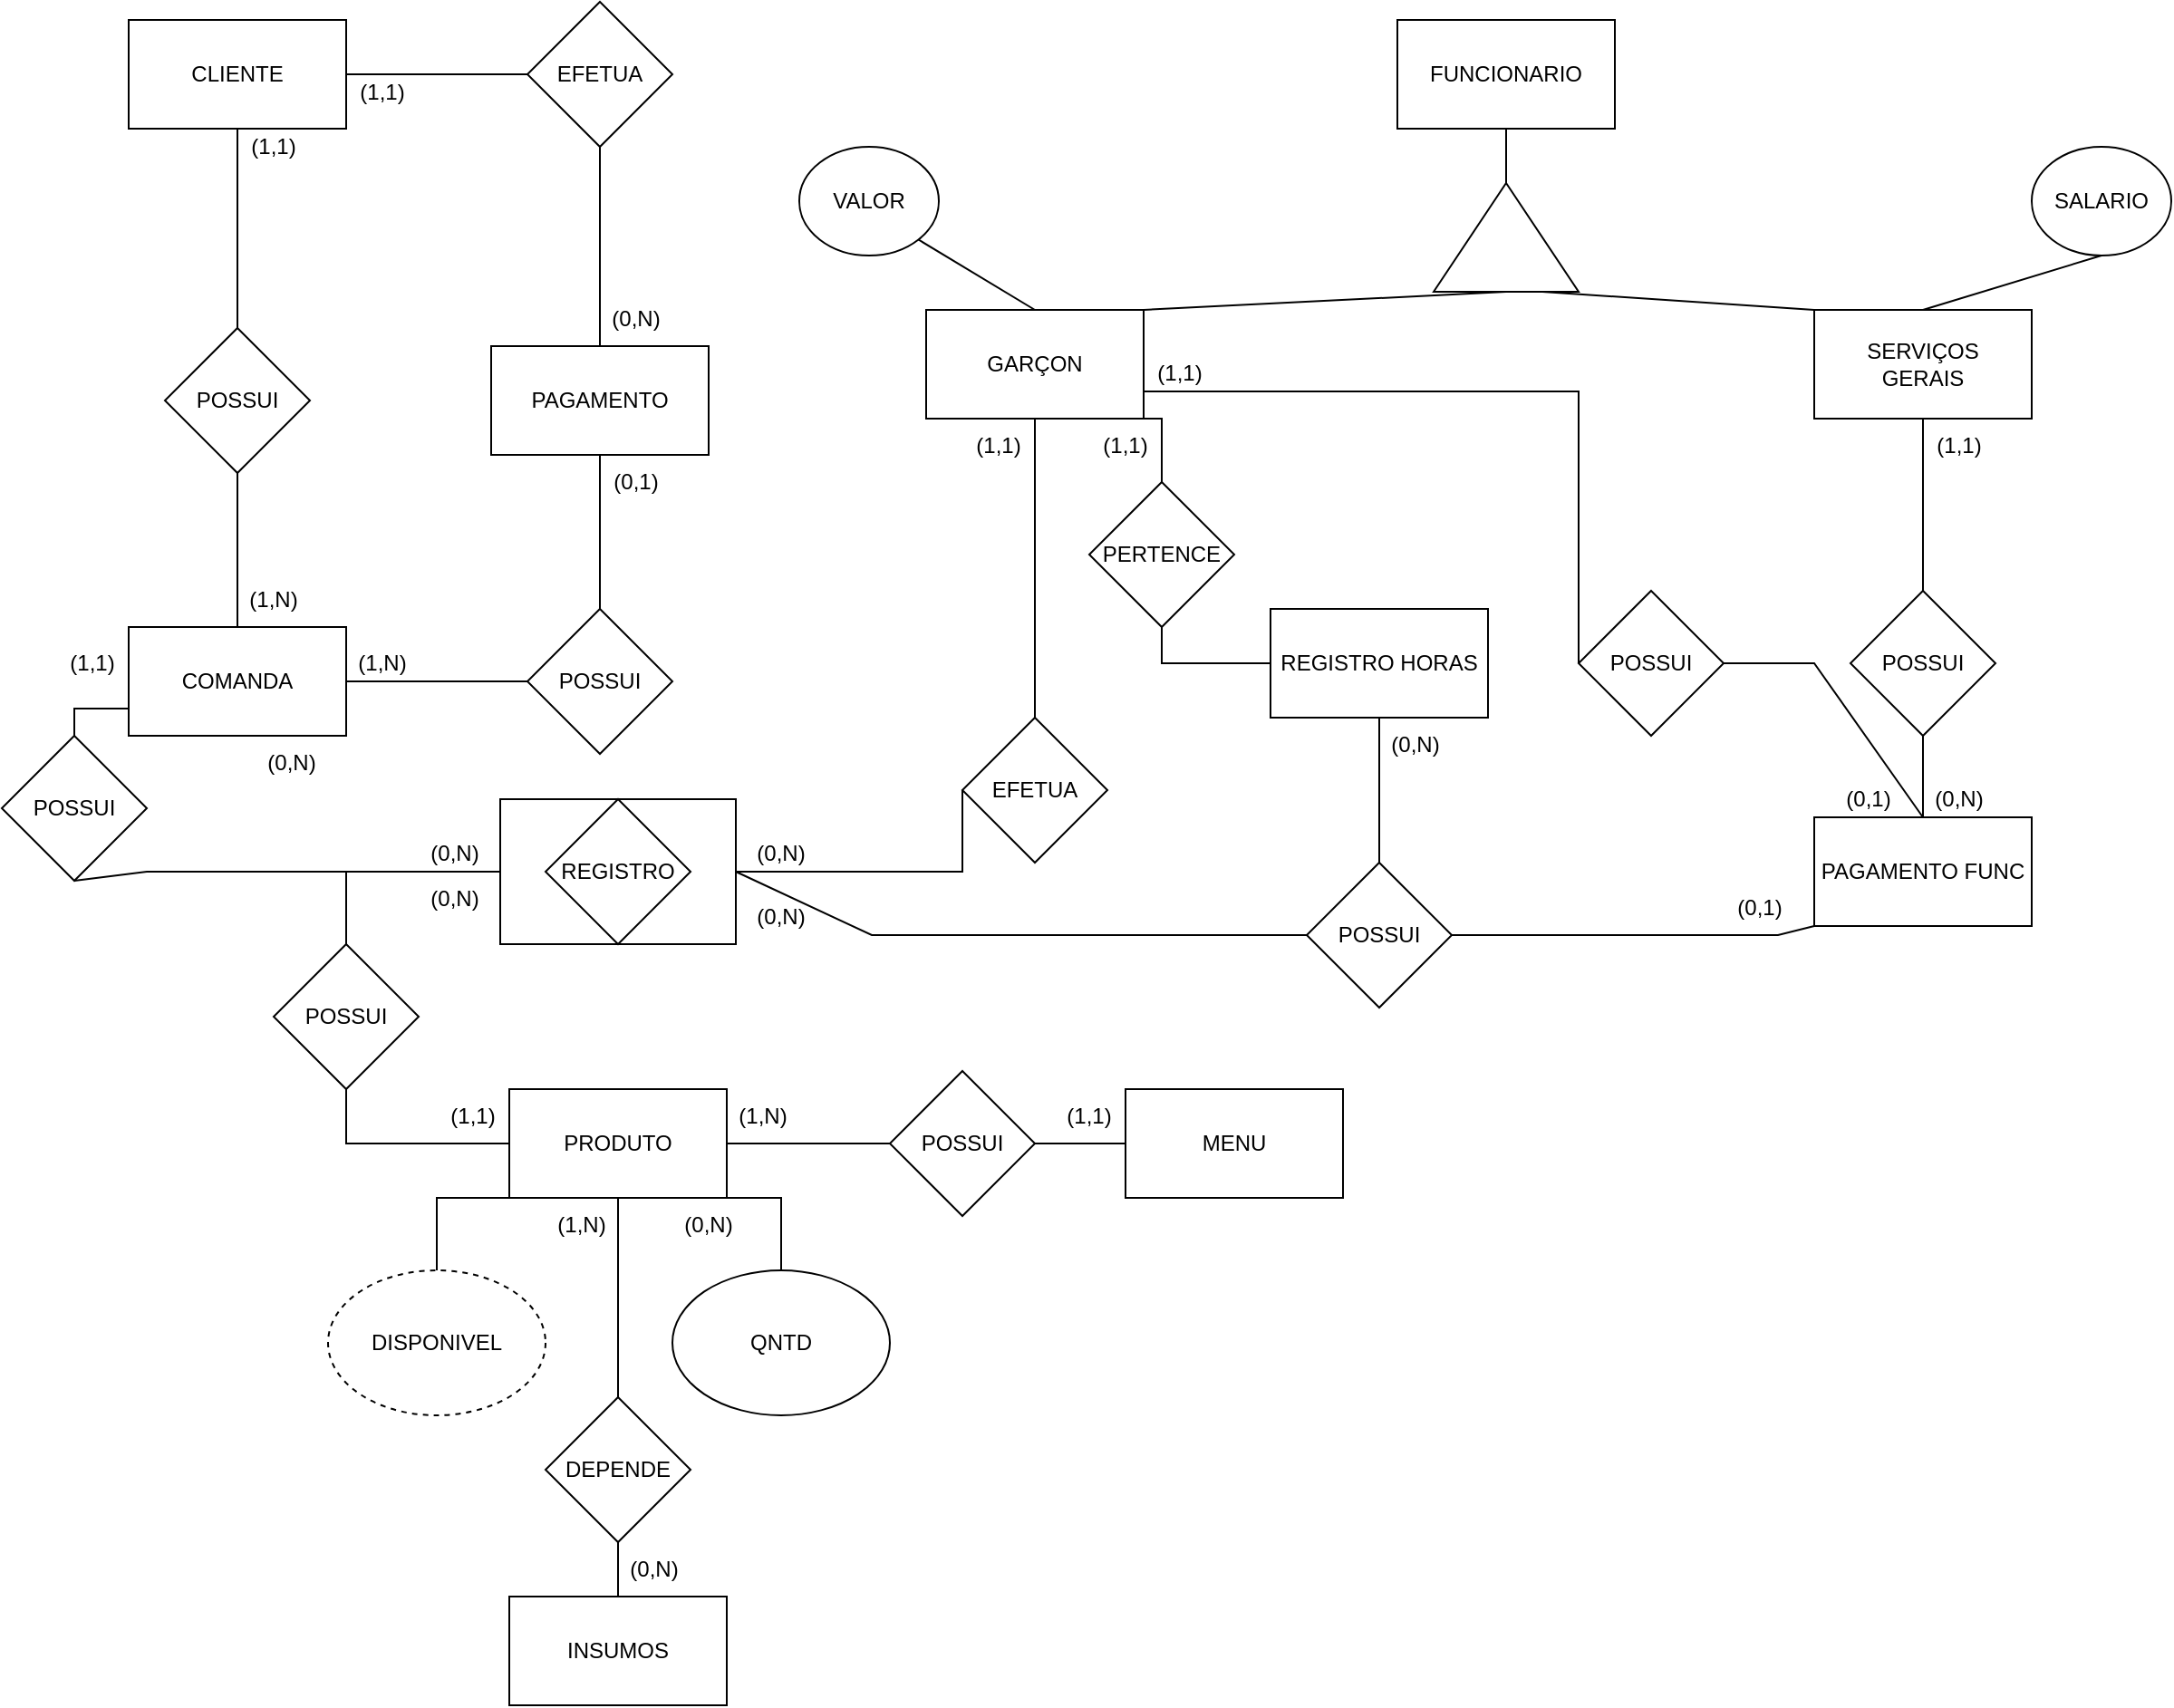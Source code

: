 <mxfile version="20.3.0" type="github">
  <diagram id="PmrCIkA7KPBPFYFiDcDI" name="Página-1">
    <mxGraphModel dx="2004" dy="1127" grid="1" gridSize="10" guides="1" tooltips="1" connect="1" arrows="1" fold="1" page="1" pageScale="1" pageWidth="827" pageHeight="1169" math="0" shadow="0">
      <root>
        <mxCell id="0" />
        <mxCell id="1" parent="0" />
        <mxCell id="CObCKITNYydoJICtjVox-1" value="CLIENTE" style="rounded=0;whiteSpace=wrap;html=1;" parent="1" vertex="1">
          <mxGeometry x="350" y="220" width="120" height="60" as="geometry" />
        </mxCell>
        <mxCell id="CObCKITNYydoJICtjVox-2" value="EFETUA" style="rhombus;whiteSpace=wrap;html=1;" parent="1" vertex="1">
          <mxGeometry x="570" y="210" width="80" height="80" as="geometry" />
        </mxCell>
        <mxCell id="CObCKITNYydoJICtjVox-3" value="POSSUI" style="rhombus;whiteSpace=wrap;html=1;" parent="1" vertex="1">
          <mxGeometry x="370" y="390" width="80" height="80" as="geometry" />
        </mxCell>
        <mxCell id="CObCKITNYydoJICtjVox-4" value="COMANDA" style="rounded=0;whiteSpace=wrap;html=1;" parent="1" vertex="1">
          <mxGeometry x="350" y="555" width="120" height="60" as="geometry" />
        </mxCell>
        <mxCell id="CObCKITNYydoJICtjVox-5" value="PAGAMENTO" style="rounded=0;whiteSpace=wrap;html=1;" parent="1" vertex="1">
          <mxGeometry x="550" y="400" width="120" height="60" as="geometry" />
        </mxCell>
        <mxCell id="CObCKITNYydoJICtjVox-6" value="POSSUI" style="rhombus;whiteSpace=wrap;html=1;" parent="1" vertex="1">
          <mxGeometry x="570" y="545" width="80" height="80" as="geometry" />
        </mxCell>
        <mxCell id="CObCKITNYydoJICtjVox-7" value="FUNCIONARIO" style="rounded=0;whiteSpace=wrap;html=1;" parent="1" vertex="1">
          <mxGeometry x="1050" y="220" width="120" height="60" as="geometry" />
        </mxCell>
        <mxCell id="CObCKITNYydoJICtjVox-8" value="" style="triangle;whiteSpace=wrap;html=1;rotation=-90;" parent="1" vertex="1">
          <mxGeometry x="1080" y="300" width="60" height="80" as="geometry" />
        </mxCell>
        <mxCell id="CObCKITNYydoJICtjVox-9" value="GARÇON" style="rounded=0;whiteSpace=wrap;html=1;" parent="1" vertex="1">
          <mxGeometry x="790" y="380" width="120" height="60" as="geometry" />
        </mxCell>
        <mxCell id="CObCKITNYydoJICtjVox-10" value="SERVIÇOS&lt;br&gt;GERAIS" style="rounded=0;whiteSpace=wrap;html=1;" parent="1" vertex="1">
          <mxGeometry x="1280" y="380" width="120" height="60" as="geometry" />
        </mxCell>
        <mxCell id="CObCKITNYydoJICtjVox-11" value="POSSUI" style="rhombus;whiteSpace=wrap;html=1;" parent="1" vertex="1">
          <mxGeometry x="1300" y="535" width="80" height="80" as="geometry" />
        </mxCell>
        <mxCell id="CObCKITNYydoJICtjVox-12" value="PAGAMENTO FUNC" style="rounded=0;whiteSpace=wrap;html=1;" parent="1" vertex="1">
          <mxGeometry x="1280" y="660" width="120" height="60" as="geometry" />
        </mxCell>
        <mxCell id="CObCKITNYydoJICtjVox-14" value="POSSUI" style="rhombus;whiteSpace=wrap;html=1;" parent="1" vertex="1">
          <mxGeometry x="1150" y="535" width="80" height="80" as="geometry" />
        </mxCell>
        <mxCell id="CObCKITNYydoJICtjVox-16" value="REGISTRO HORAS" style="rounded=0;whiteSpace=wrap;html=1;" parent="1" vertex="1">
          <mxGeometry x="980" y="545" width="120" height="60" as="geometry" />
        </mxCell>
        <mxCell id="CObCKITNYydoJICtjVox-17" value="PERTENCE" style="rhombus;whiteSpace=wrap;html=1;" parent="1" vertex="1">
          <mxGeometry x="880" y="475" width="80" height="80" as="geometry" />
        </mxCell>
        <mxCell id="CObCKITNYydoJICtjVox-18" value="POSSUI" style="rhombus;whiteSpace=wrap;html=1;" parent="1" vertex="1">
          <mxGeometry x="1000" y="685" width="80" height="80" as="geometry" />
        </mxCell>
        <mxCell id="CObCKITNYydoJICtjVox-19" value="EFETUA" style="rhombus;whiteSpace=wrap;html=1;" parent="1" vertex="1">
          <mxGeometry x="810" y="605" width="80" height="80" as="geometry" />
        </mxCell>
        <mxCell id="CObCKITNYydoJICtjVox-20" value="" style="rounded=0;whiteSpace=wrap;html=1;" parent="1" vertex="1">
          <mxGeometry x="555" y="650" width="130" height="80" as="geometry" />
        </mxCell>
        <mxCell id="CObCKITNYydoJICtjVox-21" value="REGISTRO" style="rhombus;whiteSpace=wrap;html=1;rounded=0;" parent="1" vertex="1">
          <mxGeometry x="580" y="650" width="80" height="80" as="geometry" />
        </mxCell>
        <mxCell id="CObCKITNYydoJICtjVox-23" value="PRODUTO" style="rounded=0;whiteSpace=wrap;html=1;" parent="1" vertex="1">
          <mxGeometry x="560" y="810" width="120" height="60" as="geometry" />
        </mxCell>
        <mxCell id="CObCKITNYydoJICtjVox-25" value="POSSUI" style="rhombus;whiteSpace=wrap;html=1;" parent="1" vertex="1">
          <mxGeometry x="770" y="800" width="80" height="80" as="geometry" />
        </mxCell>
        <mxCell id="CObCKITNYydoJICtjVox-26" value="MENU" style="rounded=0;whiteSpace=wrap;html=1;" parent="1" vertex="1">
          <mxGeometry x="900" y="810" width="120" height="60" as="geometry" />
        </mxCell>
        <mxCell id="CObCKITNYydoJICtjVox-27" value="DISPONIVEL" style="ellipse;whiteSpace=wrap;html=1;dashed=1;" parent="1" vertex="1">
          <mxGeometry x="460" y="910" width="120" height="80" as="geometry" />
        </mxCell>
        <mxCell id="CObCKITNYydoJICtjVox-28" value="QNTD" style="ellipse;whiteSpace=wrap;html=1;" parent="1" vertex="1">
          <mxGeometry x="650" y="910" width="120" height="80" as="geometry" />
        </mxCell>
        <mxCell id="CObCKITNYydoJICtjVox-29" value="DEPENDE" style="rhombus;whiteSpace=wrap;html=1;" parent="1" vertex="1">
          <mxGeometry x="580" y="980" width="80" height="80" as="geometry" />
        </mxCell>
        <mxCell id="CObCKITNYydoJICtjVox-30" value="INSUMOS" style="rounded=0;whiteSpace=wrap;html=1;" parent="1" vertex="1">
          <mxGeometry x="560" y="1090" width="120" height="60" as="geometry" />
        </mxCell>
        <mxCell id="CObCKITNYydoJICtjVox-31" value="" style="endArrow=none;html=1;rounded=0;exitX=0.5;exitY=0;exitDx=0;exitDy=0;entryX=0.5;entryY=1;entryDx=0;entryDy=0;" parent="1" source="CObCKITNYydoJICtjVox-3" target="CObCKITNYydoJICtjVox-1" edge="1">
          <mxGeometry width="50" height="50" relative="1" as="geometry">
            <mxPoint x="530" y="410" as="sourcePoint" />
            <mxPoint x="580" y="360" as="targetPoint" />
          </mxGeometry>
        </mxCell>
        <mxCell id="CObCKITNYydoJICtjVox-32" value="" style="endArrow=none;html=1;rounded=0;exitX=0;exitY=0.5;exitDx=0;exitDy=0;entryX=1;entryY=0.5;entryDx=0;entryDy=0;" parent="1" source="CObCKITNYydoJICtjVox-2" target="CObCKITNYydoJICtjVox-1" edge="1">
          <mxGeometry width="50" height="50" relative="1" as="geometry">
            <mxPoint x="420" y="400" as="sourcePoint" />
            <mxPoint x="420" y="290" as="targetPoint" />
          </mxGeometry>
        </mxCell>
        <mxCell id="CObCKITNYydoJICtjVox-33" value="" style="endArrow=none;html=1;rounded=0;exitX=0.5;exitY=1;exitDx=0;exitDy=0;entryX=0.5;entryY=0;entryDx=0;entryDy=0;" parent="1" source="CObCKITNYydoJICtjVox-2" target="CObCKITNYydoJICtjVox-5" edge="1">
          <mxGeometry width="50" height="50" relative="1" as="geometry">
            <mxPoint x="430" y="410" as="sourcePoint" />
            <mxPoint x="430" y="300" as="targetPoint" />
          </mxGeometry>
        </mxCell>
        <mxCell id="CObCKITNYydoJICtjVox-34" value="" style="endArrow=none;html=1;rounded=0;exitX=0.5;exitY=0;exitDx=0;exitDy=0;entryX=0.5;entryY=1;entryDx=0;entryDy=0;" parent="1" source="CObCKITNYydoJICtjVox-4" target="CObCKITNYydoJICtjVox-3" edge="1">
          <mxGeometry width="50" height="50" relative="1" as="geometry">
            <mxPoint x="440" y="420" as="sourcePoint" />
            <mxPoint x="440" y="310" as="targetPoint" />
          </mxGeometry>
        </mxCell>
        <mxCell id="CObCKITNYydoJICtjVox-35" value="" style="endArrow=none;html=1;rounded=0;exitX=0.5;exitY=0;exitDx=0;exitDy=0;entryX=0.5;entryY=1;entryDx=0;entryDy=0;" parent="1" source="CObCKITNYydoJICtjVox-6" target="CObCKITNYydoJICtjVox-5" edge="1">
          <mxGeometry width="50" height="50" relative="1" as="geometry">
            <mxPoint x="420" y="565" as="sourcePoint" />
            <mxPoint x="420" y="480" as="targetPoint" />
          </mxGeometry>
        </mxCell>
        <mxCell id="CObCKITNYydoJICtjVox-36" value="" style="endArrow=none;html=1;rounded=0;exitX=0;exitY=0.5;exitDx=0;exitDy=0;entryX=1;entryY=0.5;entryDx=0;entryDy=0;" parent="1" source="CObCKITNYydoJICtjVox-6" target="CObCKITNYydoJICtjVox-4" edge="1">
          <mxGeometry width="50" height="50" relative="1" as="geometry">
            <mxPoint x="620" y="555" as="sourcePoint" />
            <mxPoint x="620" y="470" as="targetPoint" />
          </mxGeometry>
        </mxCell>
        <mxCell id="CObCKITNYydoJICtjVox-37" value="VALOR" style="ellipse;whiteSpace=wrap;html=1;" parent="1" vertex="1">
          <mxGeometry x="720" y="290" width="77" height="60" as="geometry" />
        </mxCell>
        <mxCell id="CObCKITNYydoJICtjVox-38" value="" style="endArrow=none;html=1;rounded=0;entryX=1;entryY=1;entryDx=0;entryDy=0;exitX=0.5;exitY=0;exitDx=0;exitDy=0;" parent="1" source="CObCKITNYydoJICtjVox-9" target="CObCKITNYydoJICtjVox-37" edge="1">
          <mxGeometry width="50" height="50" relative="1" as="geometry">
            <mxPoint x="670" y="520" as="sourcePoint" />
            <mxPoint x="720" y="470" as="targetPoint" />
          </mxGeometry>
        </mxCell>
        <mxCell id="CObCKITNYydoJICtjVox-39" value="" style="endArrow=none;html=1;rounded=0;entryX=0.5;entryY=1;entryDx=0;entryDy=0;exitX=0.5;exitY=0;exitDx=0;exitDy=0;" parent="1" source="CObCKITNYydoJICtjVox-19" target="CObCKITNYydoJICtjVox-9" edge="1">
          <mxGeometry width="50" height="50" relative="1" as="geometry">
            <mxPoint x="860" y="390" as="sourcePoint" />
            <mxPoint x="795.797" y="351.156" as="targetPoint" />
          </mxGeometry>
        </mxCell>
        <mxCell id="wETEtokrw9temY9SCEjw-1" value="" style="endArrow=none;html=1;rounded=0;entryX=0.5;entryY=1;entryDx=0;entryDy=0;" parent="1" source="CObCKITNYydoJICtjVox-8" target="CObCKITNYydoJICtjVox-7" edge="1">
          <mxGeometry width="50" height="50" relative="1" as="geometry">
            <mxPoint x="860" y="390" as="sourcePoint" />
            <mxPoint x="795.545" y="351.351" as="targetPoint" />
          </mxGeometry>
        </mxCell>
        <mxCell id="wETEtokrw9temY9SCEjw-2" value="" style="endArrow=none;html=1;rounded=0;entryX=1;entryY=1;entryDx=0;entryDy=0;exitX=0.5;exitY=0;exitDx=0;exitDy=0;" parent="1" source="CObCKITNYydoJICtjVox-17" target="CObCKITNYydoJICtjVox-9" edge="1">
          <mxGeometry width="50" height="50" relative="1" as="geometry">
            <mxPoint x="860" y="615" as="sourcePoint" />
            <mxPoint x="860" y="450" as="targetPoint" />
            <Array as="points">
              <mxPoint x="920" y="440" />
            </Array>
          </mxGeometry>
        </mxCell>
        <mxCell id="wETEtokrw9temY9SCEjw-3" value="" style="endArrow=none;html=1;rounded=0;entryX=0;entryY=0.5;entryDx=0;entryDy=0;exitX=0.5;exitY=1;exitDx=0;exitDy=0;" parent="1" source="CObCKITNYydoJICtjVox-17" target="CObCKITNYydoJICtjVox-16" edge="1">
          <mxGeometry width="50" height="50" relative="1" as="geometry">
            <mxPoint x="930" y="485" as="sourcePoint" />
            <mxPoint x="920" y="450" as="targetPoint" />
            <Array as="points">
              <mxPoint x="920" y="575" />
            </Array>
          </mxGeometry>
        </mxCell>
        <mxCell id="wETEtokrw9temY9SCEjw-4" value="" style="endArrow=none;html=1;rounded=0;entryX=0;entryY=0.5;entryDx=0;entryDy=0;exitX=1;exitY=0;exitDx=0;exitDy=0;" parent="1" source="CObCKITNYydoJICtjVox-9" target="CObCKITNYydoJICtjVox-8" edge="1">
          <mxGeometry width="50" height="50" relative="1" as="geometry">
            <mxPoint x="860" y="390" as="sourcePoint" />
            <mxPoint x="795.545" y="351.351" as="targetPoint" />
          </mxGeometry>
        </mxCell>
        <mxCell id="wETEtokrw9temY9SCEjw-5" value="" style="endArrow=none;html=1;rounded=0;entryX=0;entryY=0;entryDx=0;entryDy=0;exitX=0;exitY=0.75;exitDx=0;exitDy=0;" parent="1" source="CObCKITNYydoJICtjVox-8" target="CObCKITNYydoJICtjVox-10" edge="1">
          <mxGeometry width="50" height="50" relative="1" as="geometry">
            <mxPoint x="920" y="390" as="sourcePoint" />
            <mxPoint x="1120" y="380" as="targetPoint" />
          </mxGeometry>
        </mxCell>
        <mxCell id="wETEtokrw9temY9SCEjw-6" value="" style="endArrow=none;html=1;rounded=0;entryX=0.5;entryY=0;entryDx=0;entryDy=0;exitX=0.5;exitY=1;exitDx=0;exitDy=0;" parent="1" source="CObCKITNYydoJICtjVox-10" target="CObCKITNYydoJICtjVox-11" edge="1">
          <mxGeometry width="50" height="50" relative="1" as="geometry">
            <mxPoint x="1140" y="380" as="sourcePoint" />
            <mxPoint x="1290" y="390" as="targetPoint" />
          </mxGeometry>
        </mxCell>
        <mxCell id="wETEtokrw9temY9SCEjw-7" value="" style="endArrow=none;html=1;rounded=0;entryX=0.5;entryY=0;entryDx=0;entryDy=0;exitX=0.5;exitY=1;exitDx=0;exitDy=0;" parent="1" source="CObCKITNYydoJICtjVox-11" target="CObCKITNYydoJICtjVox-12" edge="1">
          <mxGeometry width="50" height="50" relative="1" as="geometry">
            <mxPoint x="1350" y="450" as="sourcePoint" />
            <mxPoint x="1350" y="545" as="targetPoint" />
          </mxGeometry>
        </mxCell>
        <mxCell id="wETEtokrw9temY9SCEjw-8" value="" style="endArrow=none;html=1;rounded=0;entryX=0.5;entryY=0;entryDx=0;entryDy=0;exitX=1;exitY=0.5;exitDx=0;exitDy=0;" parent="1" source="CObCKITNYydoJICtjVox-14" target="CObCKITNYydoJICtjVox-12" edge="1">
          <mxGeometry width="50" height="50" relative="1" as="geometry">
            <mxPoint x="1350" y="625" as="sourcePoint" />
            <mxPoint x="1350" y="670" as="targetPoint" />
            <Array as="points">
              <mxPoint x="1280" y="575" />
            </Array>
          </mxGeometry>
        </mxCell>
        <mxCell id="wETEtokrw9temY9SCEjw-9" value="" style="endArrow=none;html=1;rounded=0;entryX=0;entryY=0.5;entryDx=0;entryDy=0;exitX=1;exitY=0.75;exitDx=0;exitDy=0;" parent="1" source="CObCKITNYydoJICtjVox-9" target="CObCKITNYydoJICtjVox-14" edge="1">
          <mxGeometry width="50" height="50" relative="1" as="geometry">
            <mxPoint x="1240" y="585" as="sourcePoint" />
            <mxPoint x="1350" y="670" as="targetPoint" />
            <Array as="points">
              <mxPoint x="1150" y="425" />
            </Array>
          </mxGeometry>
        </mxCell>
        <mxCell id="wETEtokrw9temY9SCEjw-10" value="" style="endArrow=none;html=1;rounded=0;entryX=0.5;entryY=0;entryDx=0;entryDy=0;exitX=0.5;exitY=1;exitDx=0;exitDy=0;" parent="1" source="CObCKITNYydoJICtjVox-16" target="CObCKITNYydoJICtjVox-18" edge="1">
          <mxGeometry width="50" height="50" relative="1" as="geometry">
            <mxPoint x="930" y="565" as="sourcePoint" />
            <mxPoint x="990" y="585" as="targetPoint" />
            <Array as="points" />
          </mxGeometry>
        </mxCell>
        <mxCell id="wETEtokrw9temY9SCEjw-11" value="" style="endArrow=none;html=1;rounded=0;entryX=1;entryY=0.5;entryDx=0;entryDy=0;exitX=0;exitY=1;exitDx=0;exitDy=0;" parent="1" source="CObCKITNYydoJICtjVox-12" target="CObCKITNYydoJICtjVox-18" edge="1">
          <mxGeometry width="50" height="50" relative="1" as="geometry">
            <mxPoint x="1050" y="615" as="sourcePoint" />
            <mxPoint x="1050" y="695" as="targetPoint" />
            <Array as="points">
              <mxPoint x="1260" y="725" />
            </Array>
          </mxGeometry>
        </mxCell>
        <mxCell id="wETEtokrw9temY9SCEjw-12" value="" style="endArrow=none;html=1;rounded=0;entryX=0;entryY=0.5;entryDx=0;entryDy=0;exitX=1;exitY=0.5;exitDx=0;exitDy=0;" parent="1" source="CObCKITNYydoJICtjVox-25" target="CObCKITNYydoJICtjVox-26" edge="1">
          <mxGeometry width="50" height="50" relative="1" as="geometry">
            <mxPoint x="1060" y="840" as="sourcePoint" />
            <mxPoint x="1050" y="695" as="targetPoint" />
            <Array as="points" />
          </mxGeometry>
        </mxCell>
        <mxCell id="wETEtokrw9temY9SCEjw-13" value="" style="endArrow=none;html=1;rounded=0;entryX=0;entryY=0.5;entryDx=0;entryDy=0;exitX=1;exitY=0.5;exitDx=0;exitDy=0;" parent="1" source="CObCKITNYydoJICtjVox-20" target="CObCKITNYydoJICtjVox-18" edge="1">
          <mxGeometry width="50" height="50" relative="1" as="geometry">
            <mxPoint x="1050" y="615" as="sourcePoint" />
            <mxPoint x="1050" y="695" as="targetPoint" />
            <Array as="points">
              <mxPoint x="760" y="725" />
            </Array>
          </mxGeometry>
        </mxCell>
        <mxCell id="wETEtokrw9temY9SCEjw-14" value="" style="endArrow=none;html=1;rounded=0;entryX=0;entryY=0.5;entryDx=0;entryDy=0;exitX=1;exitY=0.5;exitDx=0;exitDy=0;" parent="1" source="CObCKITNYydoJICtjVox-20" target="CObCKITNYydoJICtjVox-19" edge="1">
          <mxGeometry width="50" height="50" relative="1" as="geometry">
            <mxPoint x="695" y="700" as="sourcePoint" />
            <mxPoint x="1010" y="735" as="targetPoint" />
            <Array as="points">
              <mxPoint x="810" y="690" />
            </Array>
          </mxGeometry>
        </mxCell>
        <mxCell id="wETEtokrw9temY9SCEjw-16" value="POSSUI" style="rhombus;whiteSpace=wrap;html=1;" parent="1" vertex="1">
          <mxGeometry x="430" y="730" width="80" height="80" as="geometry" />
        </mxCell>
        <mxCell id="wETEtokrw9temY9SCEjw-17" value="" style="endArrow=none;html=1;rounded=0;entryX=0.5;entryY=1;entryDx=0;entryDy=0;exitX=0;exitY=0.5;exitDx=0;exitDy=0;" parent="1" source="CObCKITNYydoJICtjVox-23" target="wETEtokrw9temY9SCEjw-16" edge="1">
          <mxGeometry width="50" height="50" relative="1" as="geometry">
            <mxPoint x="560" y="870" as="sourcePoint" />
            <mxPoint x="610" y="820" as="targetPoint" />
            <Array as="points">
              <mxPoint x="470" y="840" />
            </Array>
          </mxGeometry>
        </mxCell>
        <mxCell id="wETEtokrw9temY9SCEjw-18" value="" style="endArrow=none;html=1;rounded=0;entryX=0.5;entryY=0;entryDx=0;entryDy=0;exitX=0;exitY=0.5;exitDx=0;exitDy=0;" parent="1" source="CObCKITNYydoJICtjVox-20" target="wETEtokrw9temY9SCEjw-16" edge="1">
          <mxGeometry width="50" height="50" relative="1" as="geometry">
            <mxPoint x="570" y="850" as="sourcePoint" />
            <mxPoint x="480" y="820" as="targetPoint" />
            <Array as="points">
              <mxPoint x="470" y="690" />
            </Array>
          </mxGeometry>
        </mxCell>
        <mxCell id="wETEtokrw9temY9SCEjw-19" value="" style="endArrow=none;html=1;rounded=0;entryX=0.5;entryY=0;entryDx=0;entryDy=0;exitX=0.5;exitY=1;exitDx=0;exitDy=0;" parent="1" source="CObCKITNYydoJICtjVox-23" target="CObCKITNYydoJICtjVox-29" edge="1">
          <mxGeometry width="50" height="50" relative="1" as="geometry">
            <mxPoint x="570" y="850" as="sourcePoint" />
            <mxPoint x="480" y="820" as="targetPoint" />
            <Array as="points" />
          </mxGeometry>
        </mxCell>
        <mxCell id="wETEtokrw9temY9SCEjw-20" value="" style="endArrow=none;html=1;rounded=0;entryX=0.5;entryY=0;entryDx=0;entryDy=0;" parent="1" target="CObCKITNYydoJICtjVox-30" edge="1">
          <mxGeometry width="50" height="50" relative="1" as="geometry">
            <mxPoint x="620" y="1060" as="sourcePoint" />
            <mxPoint x="630" y="990" as="targetPoint" />
            <Array as="points" />
          </mxGeometry>
        </mxCell>
        <mxCell id="hcrHd8jyvA54nOggXudU-1" value="" style="endArrow=none;html=1;rounded=0;exitX=0;exitY=1;exitDx=0;exitDy=0;" edge="1" parent="1" source="CObCKITNYydoJICtjVox-23">
          <mxGeometry width="50" height="50" relative="1" as="geometry">
            <mxPoint x="580" y="920" as="sourcePoint" />
            <mxPoint x="520" y="910" as="targetPoint" />
            <Array as="points">
              <mxPoint x="520" y="870" />
            </Array>
          </mxGeometry>
        </mxCell>
        <mxCell id="hcrHd8jyvA54nOggXudU-2" value="" style="endArrow=none;html=1;rounded=0;exitX=0.667;exitY=0;exitDx=0;exitDy=0;entryX=0.5;entryY=0;entryDx=0;entryDy=0;exitPerimeter=0;" edge="1" parent="1" source="hcrHd8jyvA54nOggXudU-27" target="CObCKITNYydoJICtjVox-28">
          <mxGeometry width="50" height="50" relative="1" as="geometry">
            <mxPoint x="630" y="1100" as="sourcePoint" />
            <mxPoint x="530" y="1000" as="targetPoint" />
            <Array as="points">
              <mxPoint x="710" y="870" />
            </Array>
          </mxGeometry>
        </mxCell>
        <mxCell id="hcrHd8jyvA54nOggXudU-3" value="" style="endArrow=none;html=1;rounded=0;exitX=1;exitY=0.5;exitDx=0;exitDy=0;" edge="1" parent="1" source="CObCKITNYydoJICtjVox-23" target="CObCKITNYydoJICtjVox-25">
          <mxGeometry width="50" height="50" relative="1" as="geometry">
            <mxPoint x="630" y="880" as="sourcePoint" />
            <mxPoint x="630" y="990" as="targetPoint" />
            <Array as="points" />
          </mxGeometry>
        </mxCell>
        <mxCell id="hcrHd8jyvA54nOggXudU-4" value="SALARIO" style="ellipse;whiteSpace=wrap;html=1;" vertex="1" parent="1">
          <mxGeometry x="1400" y="290" width="77" height="60" as="geometry" />
        </mxCell>
        <mxCell id="hcrHd8jyvA54nOggXudU-5" value="" style="endArrow=none;html=1;rounded=0;entryX=0.5;entryY=1;entryDx=0;entryDy=0;exitX=0.5;exitY=0;exitDx=0;exitDy=0;" edge="1" parent="1" source="CObCKITNYydoJICtjVox-10" target="hcrHd8jyvA54nOggXudU-4">
          <mxGeometry width="50" height="50" relative="1" as="geometry">
            <mxPoint x="860" y="390" as="sourcePoint" />
            <mxPoint x="795.545" y="351.351" as="targetPoint" />
          </mxGeometry>
        </mxCell>
        <mxCell id="hcrHd8jyvA54nOggXudU-11" value="(1,1)" style="text;html=1;strokeColor=none;fillColor=none;align=center;verticalAlign=middle;whiteSpace=wrap;rounded=0;" vertex="1" parent="1">
          <mxGeometry x="400" y="275" width="60" height="30" as="geometry" />
        </mxCell>
        <mxCell id="hcrHd8jyvA54nOggXudU-12" value="(1,N)" style="text;html=1;strokeColor=none;fillColor=none;align=center;verticalAlign=middle;whiteSpace=wrap;rounded=0;" vertex="1" parent="1">
          <mxGeometry x="400" y="525" width="60" height="30" as="geometry" />
        </mxCell>
        <mxCell id="hcrHd8jyvA54nOggXudU-13" value="(1,N)" style="text;html=1;strokeColor=none;fillColor=none;align=center;verticalAlign=middle;whiteSpace=wrap;rounded=0;" vertex="1" parent="1">
          <mxGeometry x="460" y="560" width="60" height="30" as="geometry" />
        </mxCell>
        <mxCell id="hcrHd8jyvA54nOggXudU-14" value="(1,1)" style="text;html=1;strokeColor=none;fillColor=none;align=center;verticalAlign=middle;whiteSpace=wrap;rounded=0;" vertex="1" parent="1">
          <mxGeometry x="460" y="245" width="60" height="30" as="geometry" />
        </mxCell>
        <mxCell id="hcrHd8jyvA54nOggXudU-15" value="(0,N)" style="text;html=1;strokeColor=none;fillColor=none;align=center;verticalAlign=middle;whiteSpace=wrap;rounded=0;" vertex="1" parent="1">
          <mxGeometry x="600" y="370" width="60" height="30" as="geometry" />
        </mxCell>
        <mxCell id="hcrHd8jyvA54nOggXudU-16" value="(0,1)" style="text;html=1;strokeColor=none;fillColor=none;align=center;verticalAlign=middle;whiteSpace=wrap;rounded=0;" vertex="1" parent="1">
          <mxGeometry x="600" y="460" width="60" height="30" as="geometry" />
        </mxCell>
        <mxCell id="hcrHd8jyvA54nOggXudU-17" value="(0,N)" style="text;html=1;strokeColor=none;fillColor=none;align=center;verticalAlign=middle;whiteSpace=wrap;rounded=0;" vertex="1" parent="1">
          <mxGeometry x="410" y="615" width="60" height="30" as="geometry" />
        </mxCell>
        <mxCell id="hcrHd8jyvA54nOggXudU-18" value="(1,1)" style="text;html=1;strokeColor=none;fillColor=none;align=center;verticalAlign=middle;whiteSpace=wrap;rounded=0;" vertex="1" parent="1">
          <mxGeometry x="300" y="560" width="60" height="30" as="geometry" />
        </mxCell>
        <mxCell id="hcrHd8jyvA54nOggXudU-19" value="POSSUI" style="rhombus;whiteSpace=wrap;html=1;" vertex="1" parent="1">
          <mxGeometry x="280" y="615" width="80" height="80" as="geometry" />
        </mxCell>
        <mxCell id="hcrHd8jyvA54nOggXudU-20" value="" style="endArrow=none;html=1;rounded=0;exitX=0;exitY=0.75;exitDx=0;exitDy=0;entryX=0.5;entryY=0;entryDx=0;entryDy=0;" edge="1" parent="1" source="CObCKITNYydoJICtjVox-4" target="hcrHd8jyvA54nOggXudU-19">
          <mxGeometry width="50" height="50" relative="1" as="geometry">
            <mxPoint x="500" y="590" as="sourcePoint" />
            <mxPoint x="550" y="540" as="targetPoint" />
            <Array as="points">
              <mxPoint x="320" y="600" />
            </Array>
          </mxGeometry>
        </mxCell>
        <mxCell id="hcrHd8jyvA54nOggXudU-21" value="" style="endArrow=none;html=1;rounded=0;exitX=0.5;exitY=1;exitDx=0;exitDy=0;entryX=0;entryY=0.5;entryDx=0;entryDy=0;" edge="1" parent="1" source="hcrHd8jyvA54nOggXudU-19" target="CObCKITNYydoJICtjVox-20">
          <mxGeometry width="50" height="50" relative="1" as="geometry">
            <mxPoint x="360" y="610" as="sourcePoint" />
            <mxPoint x="330.0" y="640" as="targetPoint" />
            <Array as="points">
              <mxPoint x="360" y="690" />
            </Array>
          </mxGeometry>
        </mxCell>
        <mxCell id="hcrHd8jyvA54nOggXudU-22" value="(0,N)" style="text;html=1;strokeColor=none;fillColor=none;align=center;verticalAlign=middle;whiteSpace=wrap;rounded=0;" vertex="1" parent="1">
          <mxGeometry x="500" y="665" width="60" height="30" as="geometry" />
        </mxCell>
        <mxCell id="hcrHd8jyvA54nOggXudU-23" value="(0,N)" style="text;html=1;strokeColor=none;fillColor=none;align=center;verticalAlign=middle;whiteSpace=wrap;rounded=0;" vertex="1" parent="1">
          <mxGeometry x="500" y="690" width="60" height="30" as="geometry" />
        </mxCell>
        <mxCell id="hcrHd8jyvA54nOggXudU-24" value="(0,N)" style="text;html=1;strokeColor=none;fillColor=none;align=center;verticalAlign=middle;whiteSpace=wrap;rounded=0;" vertex="1" parent="1">
          <mxGeometry x="680" y="665" width="60" height="30" as="geometry" />
        </mxCell>
        <mxCell id="hcrHd8jyvA54nOggXudU-25" value="(0,N)" style="text;html=1;strokeColor=none;fillColor=none;align=center;verticalAlign=middle;whiteSpace=wrap;rounded=0;" vertex="1" parent="1">
          <mxGeometry x="680" y="700" width="60" height="30" as="geometry" />
        </mxCell>
        <mxCell id="hcrHd8jyvA54nOggXudU-26" value="(1,1)" style="text;html=1;strokeColor=none;fillColor=none;align=center;verticalAlign=middle;whiteSpace=wrap;rounded=0;" vertex="1" parent="1">
          <mxGeometry x="510" y="810" width="60" height="30" as="geometry" />
        </mxCell>
        <mxCell id="hcrHd8jyvA54nOggXudU-27" value="(0,N)" style="text;html=1;strokeColor=none;fillColor=none;align=center;verticalAlign=middle;whiteSpace=wrap;rounded=0;" vertex="1" parent="1">
          <mxGeometry x="640" y="870" width="60" height="30" as="geometry" />
        </mxCell>
        <mxCell id="hcrHd8jyvA54nOggXudU-29" value="(1,N)" style="text;html=1;strokeColor=none;fillColor=none;align=center;verticalAlign=middle;whiteSpace=wrap;rounded=0;" vertex="1" parent="1">
          <mxGeometry x="570" y="870" width="60" height="30" as="geometry" />
        </mxCell>
        <mxCell id="hcrHd8jyvA54nOggXudU-30" value="(0,N)" style="text;html=1;strokeColor=none;fillColor=none;align=center;verticalAlign=middle;whiteSpace=wrap;rounded=0;" vertex="1" parent="1">
          <mxGeometry x="610" y="1060" width="60" height="30" as="geometry" />
        </mxCell>
        <mxCell id="hcrHd8jyvA54nOggXudU-31" value="(1,N)" style="text;html=1;strokeColor=none;fillColor=none;align=center;verticalAlign=middle;whiteSpace=wrap;rounded=0;" vertex="1" parent="1">
          <mxGeometry x="670" y="810" width="60" height="30" as="geometry" />
        </mxCell>
        <mxCell id="hcrHd8jyvA54nOggXudU-32" value="(1,1)" style="text;html=1;strokeColor=none;fillColor=none;align=center;verticalAlign=middle;whiteSpace=wrap;rounded=0;" vertex="1" parent="1">
          <mxGeometry x="850" y="810" width="60" height="30" as="geometry" />
        </mxCell>
        <mxCell id="hcrHd8jyvA54nOggXudU-33" value="(0,1)" style="text;html=1;strokeColor=none;fillColor=none;align=center;verticalAlign=middle;whiteSpace=wrap;rounded=0;" vertex="1" parent="1">
          <mxGeometry x="1220" y="695" width="60" height="30" as="geometry" />
        </mxCell>
        <mxCell id="hcrHd8jyvA54nOggXudU-34" value="(0,1)" style="text;html=1;strokeColor=none;fillColor=none;align=center;verticalAlign=middle;whiteSpace=wrap;rounded=0;" vertex="1" parent="1">
          <mxGeometry x="1280" y="635" width="60" height="30" as="geometry" />
        </mxCell>
        <mxCell id="hcrHd8jyvA54nOggXudU-35" value="(0,N)" style="text;html=1;strokeColor=none;fillColor=none;align=center;verticalAlign=middle;whiteSpace=wrap;rounded=0;" vertex="1" parent="1">
          <mxGeometry x="1330" y="635" width="60" height="30" as="geometry" />
        </mxCell>
        <mxCell id="hcrHd8jyvA54nOggXudU-36" value="(0,N)" style="text;html=1;strokeColor=none;fillColor=none;align=center;verticalAlign=middle;whiteSpace=wrap;rounded=0;" vertex="1" parent="1">
          <mxGeometry x="1030" y="605" width="60" height="30" as="geometry" />
        </mxCell>
        <mxCell id="hcrHd8jyvA54nOggXudU-37" value="(1,1)" style="text;html=1;strokeColor=none;fillColor=none;align=center;verticalAlign=middle;whiteSpace=wrap;rounded=0;" vertex="1" parent="1">
          <mxGeometry x="1330" y="440" width="60" height="30" as="geometry" />
        </mxCell>
        <mxCell id="hcrHd8jyvA54nOggXudU-38" value="(1,1)" style="text;html=1;strokeColor=none;fillColor=none;align=center;verticalAlign=middle;whiteSpace=wrap;rounded=0;" vertex="1" parent="1">
          <mxGeometry x="900" y="400" width="60" height="30" as="geometry" />
        </mxCell>
        <mxCell id="hcrHd8jyvA54nOggXudU-40" value="(1,1)" style="text;html=1;strokeColor=none;fillColor=none;align=center;verticalAlign=middle;whiteSpace=wrap;rounded=0;" vertex="1" parent="1">
          <mxGeometry x="870" y="440" width="60" height="30" as="geometry" />
        </mxCell>
        <mxCell id="hcrHd8jyvA54nOggXudU-41" value="(1,1)" style="text;html=1;strokeColor=none;fillColor=none;align=center;verticalAlign=middle;whiteSpace=wrap;rounded=0;" vertex="1" parent="1">
          <mxGeometry x="800" y="440" width="60" height="30" as="geometry" />
        </mxCell>
      </root>
    </mxGraphModel>
  </diagram>
</mxfile>
